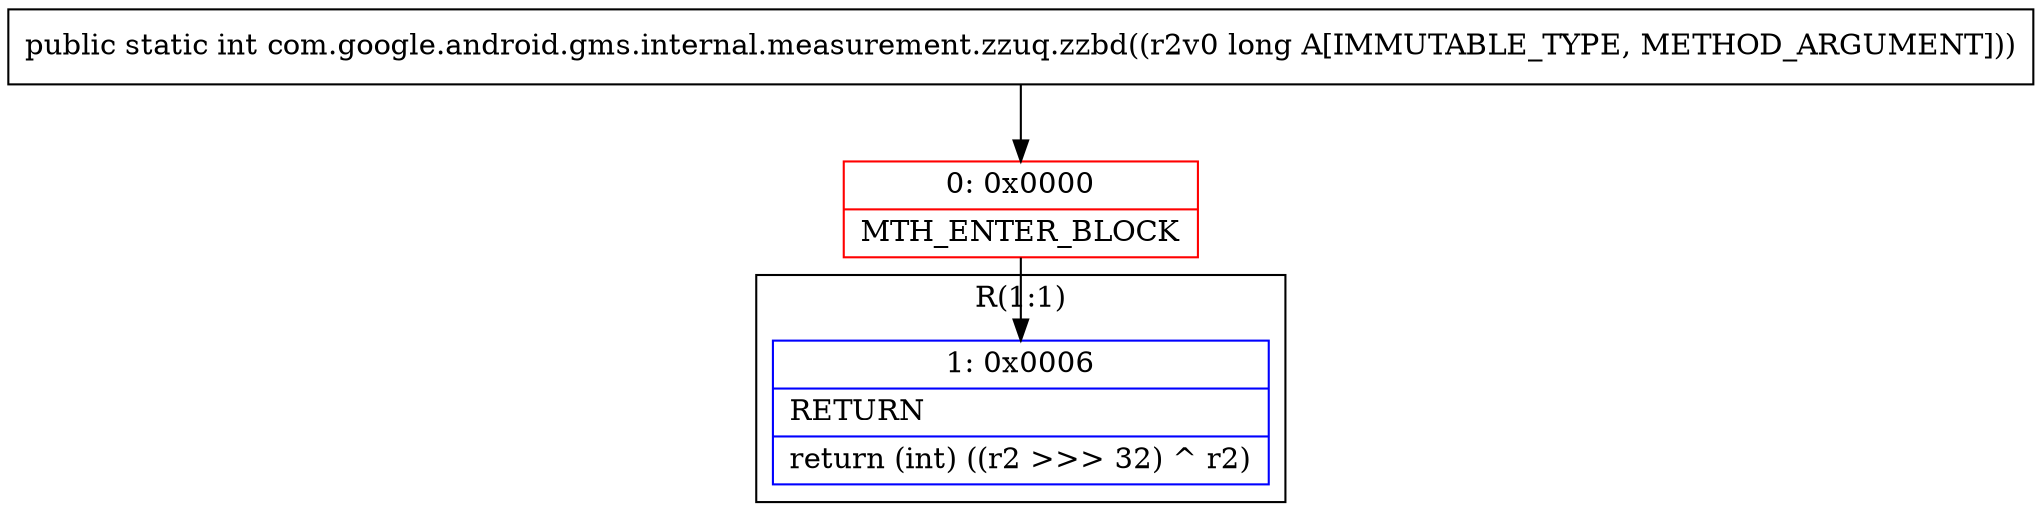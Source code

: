 digraph "CFG forcom.google.android.gms.internal.measurement.zzuq.zzbd(J)I" {
subgraph cluster_Region_443206780 {
label = "R(1:1)";
node [shape=record,color=blue];
Node_1 [shape=record,label="{1\:\ 0x0006|RETURN\l|return (int) ((r2 \>\>\> 32) ^ r2)\l}"];
}
Node_0 [shape=record,color=red,label="{0\:\ 0x0000|MTH_ENTER_BLOCK\l}"];
MethodNode[shape=record,label="{public static int com.google.android.gms.internal.measurement.zzuq.zzbd((r2v0 long A[IMMUTABLE_TYPE, METHOD_ARGUMENT])) }"];
MethodNode -> Node_0;
Node_0 -> Node_1;
}

